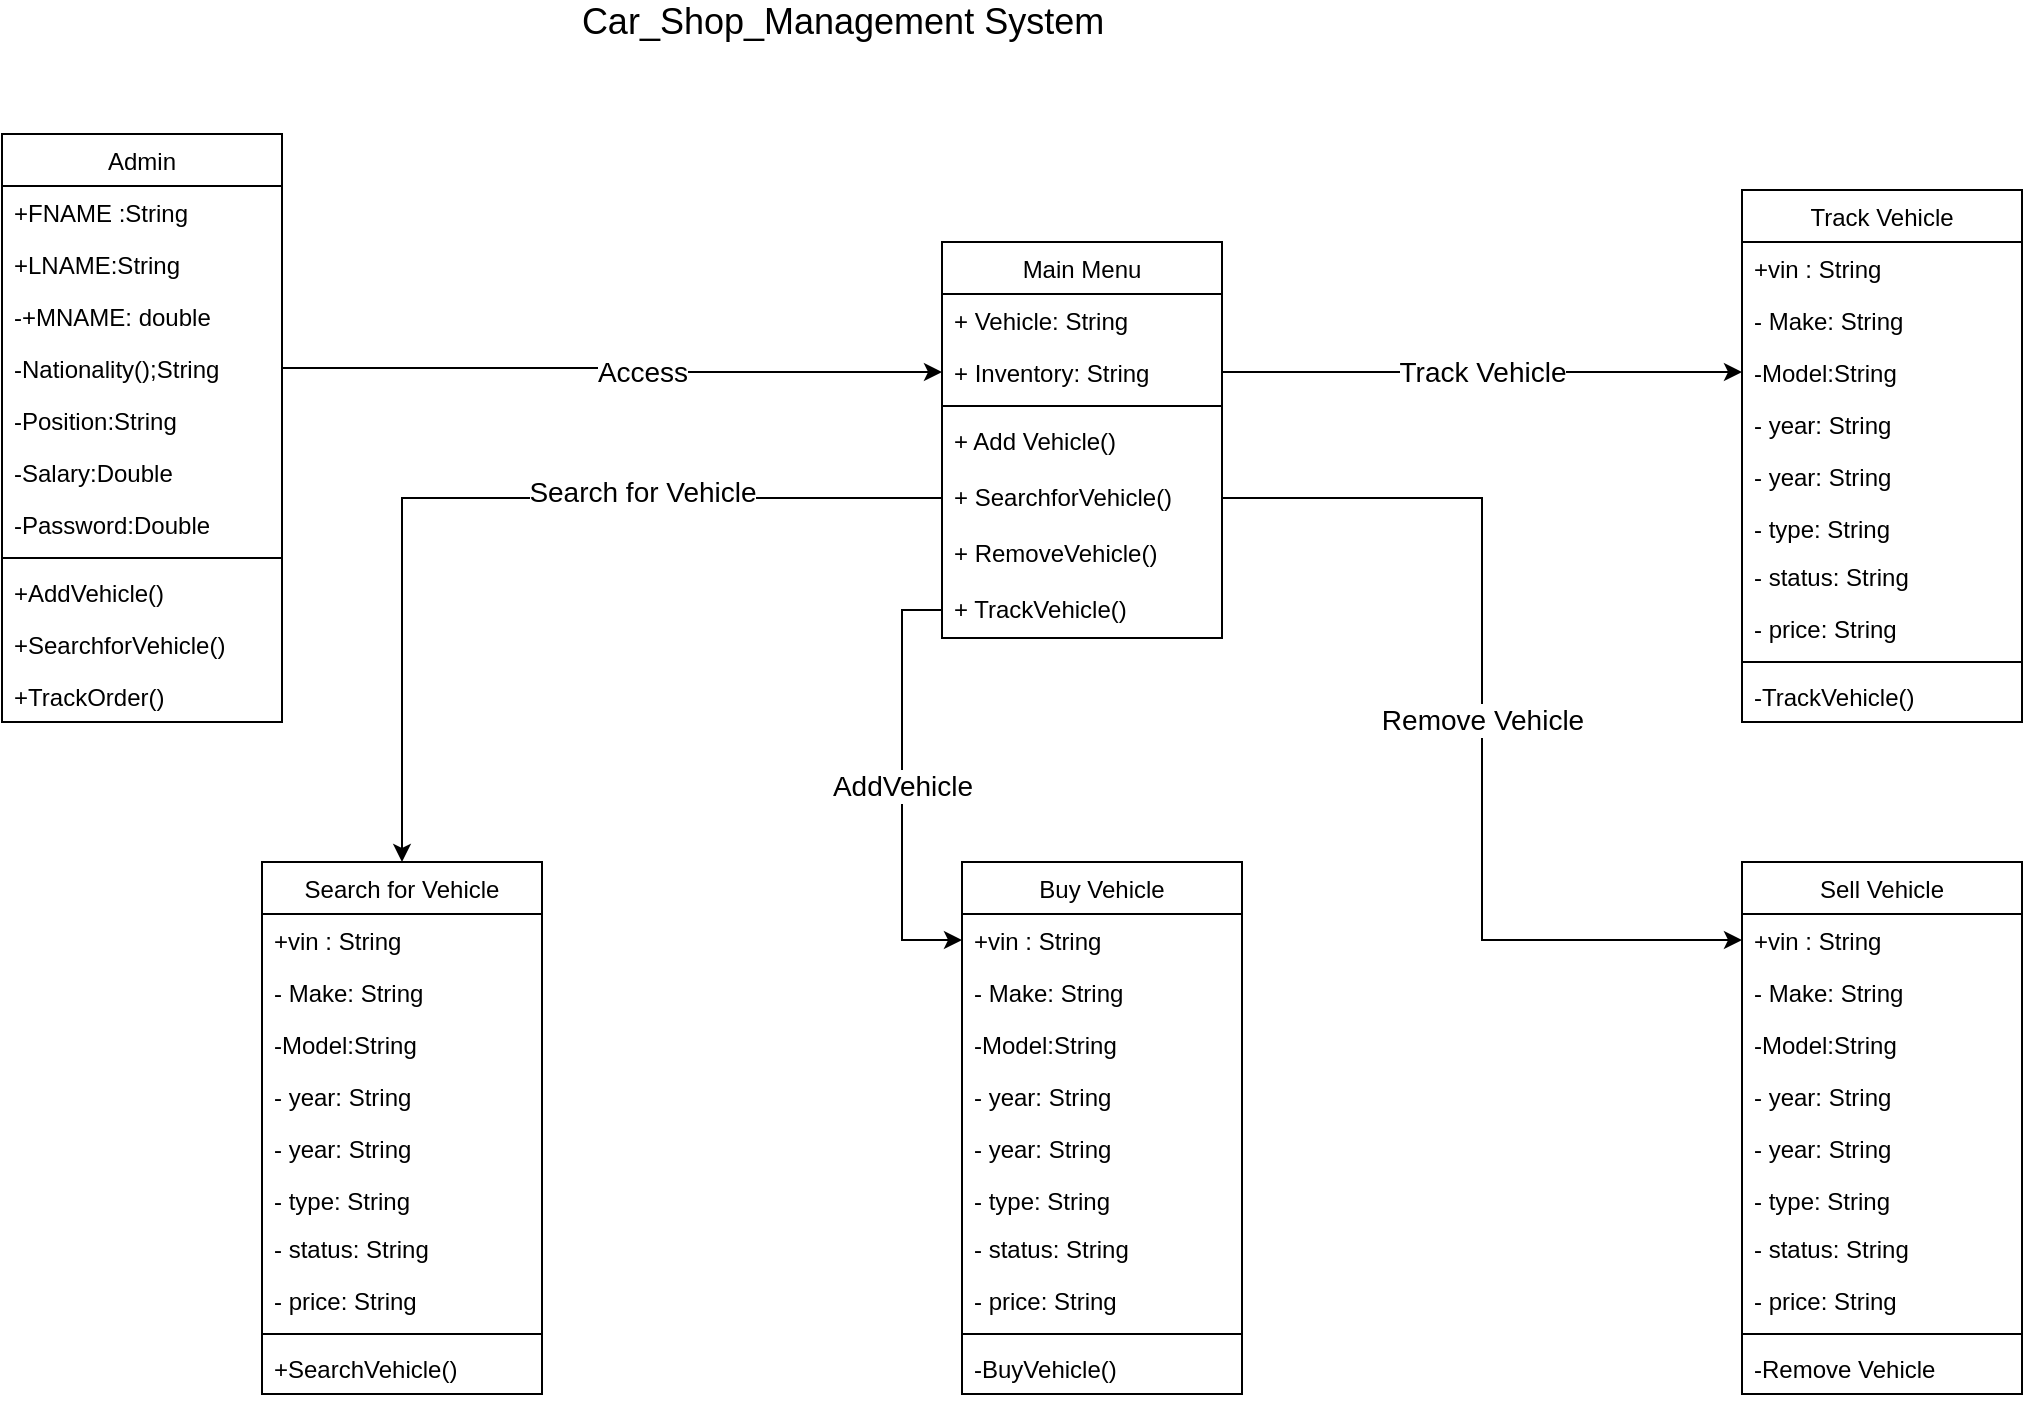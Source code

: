 <mxfile version="13.9.9" type="device"><diagram id="ahn13nmDYnHnaLoMrVTF" name="Page-1"><mxGraphModel dx="1022" dy="2143" grid="1" gridSize="10" guides="1" tooltips="1" connect="1" arrows="1" fold="1" page="1" pageScale="1" pageWidth="1169" pageHeight="827" math="0" shadow="0"><root><mxCell id="0"/><mxCell id="1" parent="0"/><mxCell id="nqR-HHkFDcryoS7Fd131-2" value="Admin" style="swimlane;fontStyle=0;childLayout=stackLayout;horizontal=1;startSize=26;fillColor=none;horizontalStack=0;resizeParent=1;resizeParentMax=0;resizeLast=0;collapsible=1;marginBottom=0;" parent="1" vertex="1"><mxGeometry x="90" y="-1534" width="140" height="294" as="geometry"/></mxCell><mxCell id="nqR-HHkFDcryoS7Fd131-3" value="+FNAME :String" style="text;strokeColor=none;fillColor=none;align=left;verticalAlign=top;spacingLeft=4;spacingRight=4;overflow=hidden;rotatable=0;points=[[0,0.5],[1,0.5]];portConstraint=eastwest;" parent="nqR-HHkFDcryoS7Fd131-2" vertex="1"><mxGeometry y="26" width="140" height="26" as="geometry"/></mxCell><mxCell id="nqR-HHkFDcryoS7Fd131-4" value="+LNAME:String" style="text;strokeColor=none;fillColor=none;align=left;verticalAlign=top;spacingLeft=4;spacingRight=4;overflow=hidden;rotatable=0;points=[[0,0.5],[1,0.5]];portConstraint=eastwest;" parent="nqR-HHkFDcryoS7Fd131-2" vertex="1"><mxGeometry y="52" width="140" height="26" as="geometry"/></mxCell><mxCell id="nqR-HHkFDcryoS7Fd131-5" value="-+MNAME: double&#10;" style="text;strokeColor=none;fillColor=none;align=left;verticalAlign=top;spacingLeft=4;spacingRight=4;overflow=hidden;rotatable=0;points=[[0,0.5],[1,0.5]];portConstraint=eastwest;" parent="nqR-HHkFDcryoS7Fd131-2" vertex="1"><mxGeometry y="78" width="140" height="26" as="geometry"/></mxCell><mxCell id="nqR-HHkFDcryoS7Fd131-30" value="-Nationality();String&#10;" style="text;strokeColor=none;fillColor=none;align=left;verticalAlign=top;spacingLeft=4;spacingRight=4;overflow=hidden;rotatable=0;points=[[0,0.5],[1,0.5]];portConstraint=eastwest;" parent="nqR-HHkFDcryoS7Fd131-2" vertex="1"><mxGeometry y="104" width="140" height="26" as="geometry"/></mxCell><mxCell id="nqR-HHkFDcryoS7Fd131-38" value="-Position:String" style="text;strokeColor=none;fillColor=none;align=left;verticalAlign=top;spacingLeft=4;spacingRight=4;overflow=hidden;rotatable=0;points=[[0,0.5],[1,0.5]];portConstraint=eastwest;" parent="nqR-HHkFDcryoS7Fd131-2" vertex="1"><mxGeometry y="130" width="140" height="26" as="geometry"/></mxCell><mxCell id="nqR-HHkFDcryoS7Fd131-40" value="-Salary:Double&#10;" style="text;strokeColor=none;fillColor=none;align=left;verticalAlign=top;spacingLeft=4;spacingRight=4;overflow=hidden;rotatable=0;points=[[0,0.5],[1,0.5]];portConstraint=eastwest;" parent="nqR-HHkFDcryoS7Fd131-2" vertex="1"><mxGeometry y="156" width="140" height="26" as="geometry"/></mxCell><mxCell id="nqR-HHkFDcryoS7Fd131-41" value="-Password:Double" style="text;strokeColor=none;fillColor=none;align=left;verticalAlign=top;spacingLeft=4;spacingRight=4;overflow=hidden;rotatable=0;points=[[0,0.5],[1,0.5]];portConstraint=eastwest;" parent="nqR-HHkFDcryoS7Fd131-2" vertex="1"><mxGeometry y="182" width="140" height="26" as="geometry"/></mxCell><mxCell id="nqR-HHkFDcryoS7Fd131-42" value="" style="line;strokeWidth=1;fillColor=none;align=left;verticalAlign=middle;spacingTop=-1;spacingLeft=3;spacingRight=3;rotatable=0;labelPosition=right;points=[];portConstraint=eastwest;" parent="nqR-HHkFDcryoS7Fd131-2" vertex="1"><mxGeometry y="208" width="140" height="8" as="geometry"/></mxCell><mxCell id="sUNKbx8qKBXK_-HkQWim-8" value="+AddVehicle()" style="text;strokeColor=none;fillColor=none;align=left;verticalAlign=top;spacingLeft=4;spacingRight=4;overflow=hidden;rotatable=0;points=[[0,0.5],[1,0.5]];portConstraint=eastwest;" vertex="1" parent="nqR-HHkFDcryoS7Fd131-2"><mxGeometry y="216" width="140" height="26" as="geometry"/></mxCell><mxCell id="sUNKbx8qKBXK_-HkQWim-9" value="+SearchforVehicle()" style="text;strokeColor=none;fillColor=none;align=left;verticalAlign=top;spacingLeft=4;spacingRight=4;overflow=hidden;rotatable=0;points=[[0,0.5],[1,0.5]];portConstraint=eastwest;" vertex="1" parent="nqR-HHkFDcryoS7Fd131-2"><mxGeometry y="242" width="140" height="26" as="geometry"/></mxCell><mxCell id="sUNKbx8qKBXK_-HkQWim-11" value="+TrackOrder()" style="text;strokeColor=none;fillColor=none;align=left;verticalAlign=top;spacingLeft=4;spacingRight=4;overflow=hidden;rotatable=0;points=[[0,0.5],[1,0.5]];portConstraint=eastwest;" vertex="1" parent="nqR-HHkFDcryoS7Fd131-2"><mxGeometry y="268" width="140" height="26" as="geometry"/></mxCell><mxCell id="nqR-HHkFDcryoS7Fd131-44" value="Main Menu" style="swimlane;fontStyle=0;childLayout=stackLayout;horizontal=1;startSize=26;fillColor=none;horizontalStack=0;resizeParent=1;resizeParentMax=0;resizeLast=0;collapsible=1;marginBottom=0;" parent="1" vertex="1"><mxGeometry x="560" y="-1480" width="140" height="198" as="geometry"/></mxCell><mxCell id="nqR-HHkFDcryoS7Fd131-45" value="+ Vehicle: String" style="text;strokeColor=none;fillColor=none;align=left;verticalAlign=top;spacingLeft=4;spacingRight=4;overflow=hidden;rotatable=0;points=[[0,0.5],[1,0.5]];portConstraint=eastwest;" parent="nqR-HHkFDcryoS7Fd131-44" vertex="1"><mxGeometry y="26" width="140" height="26" as="geometry"/></mxCell><mxCell id="nqR-HHkFDcryoS7Fd131-46" value="+ Inventory: String" style="text;strokeColor=none;fillColor=none;align=left;verticalAlign=top;spacingLeft=4;spacingRight=4;overflow=hidden;rotatable=0;points=[[0,0.5],[1,0.5]];portConstraint=eastwest;" parent="nqR-HHkFDcryoS7Fd131-44" vertex="1"><mxGeometry y="52" width="140" height="26" as="geometry"/></mxCell><mxCell id="nqR-HHkFDcryoS7Fd131-48" value="" style="line;strokeWidth=1;fillColor=none;align=left;verticalAlign=middle;spacingTop=-1;spacingLeft=3;spacingRight=3;rotatable=0;labelPosition=right;points=[];portConstraint=eastwest;" parent="nqR-HHkFDcryoS7Fd131-44" vertex="1"><mxGeometry y="78" width="140" height="8" as="geometry"/></mxCell><mxCell id="nqR-HHkFDcryoS7Fd131-49" value="+ Add Vehicle()" style="text;strokeColor=none;fillColor=none;align=left;verticalAlign=top;spacingLeft=4;spacingRight=4;overflow=hidden;rotatable=0;points=[[0,0.5],[1,0.5]];portConstraint=eastwest;" parent="nqR-HHkFDcryoS7Fd131-44" vertex="1"><mxGeometry y="86" width="140" height="28" as="geometry"/></mxCell><mxCell id="sUNKbx8qKBXK_-HkQWim-5" value="+ SearchforVehicle()" style="text;strokeColor=none;fillColor=none;align=left;verticalAlign=top;spacingLeft=4;spacingRight=4;overflow=hidden;rotatable=0;points=[[0,0.5],[1,0.5]];portConstraint=eastwest;" vertex="1" parent="nqR-HHkFDcryoS7Fd131-44"><mxGeometry y="114" width="140" height="28" as="geometry"/></mxCell><mxCell id="sUNKbx8qKBXK_-HkQWim-6" value="+ RemoveVehicle()" style="text;strokeColor=none;fillColor=none;align=left;verticalAlign=top;spacingLeft=4;spacingRight=4;overflow=hidden;rotatable=0;points=[[0,0.5],[1,0.5]];portConstraint=eastwest;" vertex="1" parent="nqR-HHkFDcryoS7Fd131-44"><mxGeometry y="142" width="140" height="28" as="geometry"/></mxCell><mxCell id="sUNKbx8qKBXK_-HkQWim-7" value="+ TrackVehicle()" style="text;strokeColor=none;fillColor=none;align=left;verticalAlign=top;spacingLeft=4;spacingRight=4;overflow=hidden;rotatable=0;points=[[0,0.5],[1,0.5]];portConstraint=eastwest;" vertex="1" parent="nqR-HHkFDcryoS7Fd131-44"><mxGeometry y="170" width="140" height="28" as="geometry"/></mxCell><mxCell id="nqR-HHkFDcryoS7Fd131-55" value="Search for Vehicle" style="swimlane;fontStyle=0;childLayout=stackLayout;horizontal=1;startSize=26;fillColor=none;horizontalStack=0;resizeParent=1;resizeParentMax=0;resizeLast=0;collapsible=1;marginBottom=0;" parent="1" vertex="1"><mxGeometry x="220" y="-1170" width="140" height="266" as="geometry"/></mxCell><mxCell id="nqR-HHkFDcryoS7Fd131-56" value="+vin : String" style="text;strokeColor=none;fillColor=none;align=left;verticalAlign=top;spacingLeft=4;spacingRight=4;overflow=hidden;rotatable=0;points=[[0,0.5],[1,0.5]];portConstraint=eastwest;" parent="nqR-HHkFDcryoS7Fd131-55" vertex="1"><mxGeometry y="26" width="140" height="26" as="geometry"/></mxCell><mxCell id="nqR-HHkFDcryoS7Fd131-57" value="- Make: String" style="text;strokeColor=none;fillColor=none;align=left;verticalAlign=top;spacingLeft=4;spacingRight=4;overflow=hidden;rotatable=0;points=[[0,0.5],[1,0.5]];portConstraint=eastwest;" parent="nqR-HHkFDcryoS7Fd131-55" vertex="1"><mxGeometry y="52" width="140" height="26" as="geometry"/></mxCell><mxCell id="nqR-HHkFDcryoS7Fd131-58" value="-Model:String" style="text;strokeColor=none;fillColor=none;align=left;verticalAlign=top;spacingLeft=4;spacingRight=4;overflow=hidden;rotatable=0;points=[[0,0.5],[1,0.5]];portConstraint=eastwest;" parent="nqR-HHkFDcryoS7Fd131-55" vertex="1"><mxGeometry y="78" width="140" height="26" as="geometry"/></mxCell><mxCell id="nqR-HHkFDcryoS7Fd131-60" value="- year: String" style="text;strokeColor=none;fillColor=none;align=left;verticalAlign=top;spacingLeft=4;spacingRight=4;overflow=hidden;rotatable=0;points=[[0,0.5],[1,0.5]];portConstraint=eastwest;" parent="nqR-HHkFDcryoS7Fd131-55" vertex="1"><mxGeometry y="104" width="140" height="26" as="geometry"/></mxCell><mxCell id="sUNKbx8qKBXK_-HkQWim-13" value="- year: String" style="text;strokeColor=none;fillColor=none;align=left;verticalAlign=top;spacingLeft=4;spacingRight=4;overflow=hidden;rotatable=0;points=[[0,0.5],[1,0.5]];portConstraint=eastwest;" vertex="1" parent="nqR-HHkFDcryoS7Fd131-55"><mxGeometry y="130" width="140" height="26" as="geometry"/></mxCell><mxCell id="sUNKbx8qKBXK_-HkQWim-14" value="- type: String" style="text;strokeColor=none;fillColor=none;align=left;verticalAlign=top;spacingLeft=4;spacingRight=4;overflow=hidden;rotatable=0;points=[[0,0.5],[1,0.5]];portConstraint=eastwest;" vertex="1" parent="nqR-HHkFDcryoS7Fd131-55"><mxGeometry y="156" width="140" height="24" as="geometry"/></mxCell><mxCell id="sUNKbx8qKBXK_-HkQWim-15" value="- status: String" style="text;strokeColor=none;fillColor=none;align=left;verticalAlign=top;spacingLeft=4;spacingRight=4;overflow=hidden;rotatable=0;points=[[0,0.5],[1,0.5]];portConstraint=eastwest;" vertex="1" parent="nqR-HHkFDcryoS7Fd131-55"><mxGeometry y="180" width="140" height="26" as="geometry"/></mxCell><mxCell id="sUNKbx8qKBXK_-HkQWim-16" value="- price: String" style="text;strokeColor=none;fillColor=none;align=left;verticalAlign=top;spacingLeft=4;spacingRight=4;overflow=hidden;rotatable=0;points=[[0,0.5],[1,0.5]];portConstraint=eastwest;" vertex="1" parent="nqR-HHkFDcryoS7Fd131-55"><mxGeometry y="206" width="140" height="26" as="geometry"/></mxCell><mxCell id="nqR-HHkFDcryoS7Fd131-59" value="" style="line;strokeWidth=1;fillColor=none;align=left;verticalAlign=middle;spacingTop=-1;spacingLeft=3;spacingRight=3;rotatable=0;labelPosition=right;points=[];portConstraint=eastwest;" parent="nqR-HHkFDcryoS7Fd131-55" vertex="1"><mxGeometry y="232" width="140" height="8" as="geometry"/></mxCell><mxCell id="sUNKbx8qKBXK_-HkQWim-18" value="+SearchVehicle()" style="text;strokeColor=none;fillColor=none;align=left;verticalAlign=top;spacingLeft=4;spacingRight=4;overflow=hidden;rotatable=0;points=[[0,0.5],[1,0.5]];portConstraint=eastwest;" vertex="1" parent="nqR-HHkFDcryoS7Fd131-55"><mxGeometry y="240" width="140" height="26" as="geometry"/></mxCell><mxCell id="sUNKbx8qKBXK_-HkQWim-1" value="&lt;font style=&quot;font-size: 18px&quot;&gt;Car_Shop_Management System&lt;/font&gt;" style="text;html=1;align=center;verticalAlign=middle;resizable=0;points=[];autosize=1;" vertex="1" parent="1"><mxGeometry x="370" y="-1600" width="280" height="20" as="geometry"/></mxCell><mxCell id="sUNKbx8qKBXK_-HkQWim-20" value="Track Vehicle" style="swimlane;fontStyle=0;childLayout=stackLayout;horizontal=1;startSize=26;fillColor=none;horizontalStack=0;resizeParent=1;resizeParentMax=0;resizeLast=0;collapsible=1;marginBottom=0;" vertex="1" parent="1"><mxGeometry x="960" y="-1506" width="140" height="266" as="geometry"/></mxCell><mxCell id="sUNKbx8qKBXK_-HkQWim-21" value="+vin : String" style="text;strokeColor=none;fillColor=none;align=left;verticalAlign=top;spacingLeft=4;spacingRight=4;overflow=hidden;rotatable=0;points=[[0,0.5],[1,0.5]];portConstraint=eastwest;" vertex="1" parent="sUNKbx8qKBXK_-HkQWim-20"><mxGeometry y="26" width="140" height="26" as="geometry"/></mxCell><mxCell id="sUNKbx8qKBXK_-HkQWim-22" value="- Make: String" style="text;strokeColor=none;fillColor=none;align=left;verticalAlign=top;spacingLeft=4;spacingRight=4;overflow=hidden;rotatable=0;points=[[0,0.5],[1,0.5]];portConstraint=eastwest;" vertex="1" parent="sUNKbx8qKBXK_-HkQWim-20"><mxGeometry y="52" width="140" height="26" as="geometry"/></mxCell><mxCell id="sUNKbx8qKBXK_-HkQWim-23" value="-Model:String" style="text;strokeColor=none;fillColor=none;align=left;verticalAlign=top;spacingLeft=4;spacingRight=4;overflow=hidden;rotatable=0;points=[[0,0.5],[1,0.5]];portConstraint=eastwest;" vertex="1" parent="sUNKbx8qKBXK_-HkQWim-20"><mxGeometry y="78" width="140" height="26" as="geometry"/></mxCell><mxCell id="sUNKbx8qKBXK_-HkQWim-24" value="- year: String" style="text;strokeColor=none;fillColor=none;align=left;verticalAlign=top;spacingLeft=4;spacingRight=4;overflow=hidden;rotatable=0;points=[[0,0.5],[1,0.5]];portConstraint=eastwest;" vertex="1" parent="sUNKbx8qKBXK_-HkQWim-20"><mxGeometry y="104" width="140" height="26" as="geometry"/></mxCell><mxCell id="sUNKbx8qKBXK_-HkQWim-25" value="- year: String" style="text;strokeColor=none;fillColor=none;align=left;verticalAlign=top;spacingLeft=4;spacingRight=4;overflow=hidden;rotatable=0;points=[[0,0.5],[1,0.5]];portConstraint=eastwest;" vertex="1" parent="sUNKbx8qKBXK_-HkQWim-20"><mxGeometry y="130" width="140" height="26" as="geometry"/></mxCell><mxCell id="sUNKbx8qKBXK_-HkQWim-26" value="- type: String" style="text;strokeColor=none;fillColor=none;align=left;verticalAlign=top;spacingLeft=4;spacingRight=4;overflow=hidden;rotatable=0;points=[[0,0.5],[1,0.5]];portConstraint=eastwest;" vertex="1" parent="sUNKbx8qKBXK_-HkQWim-20"><mxGeometry y="156" width="140" height="24" as="geometry"/></mxCell><mxCell id="sUNKbx8qKBXK_-HkQWim-27" value="- status: String" style="text;strokeColor=none;fillColor=none;align=left;verticalAlign=top;spacingLeft=4;spacingRight=4;overflow=hidden;rotatable=0;points=[[0,0.5],[1,0.5]];portConstraint=eastwest;" vertex="1" parent="sUNKbx8qKBXK_-HkQWim-20"><mxGeometry y="180" width="140" height="26" as="geometry"/></mxCell><mxCell id="sUNKbx8qKBXK_-HkQWim-28" value="- price: String" style="text;strokeColor=none;fillColor=none;align=left;verticalAlign=top;spacingLeft=4;spacingRight=4;overflow=hidden;rotatable=0;points=[[0,0.5],[1,0.5]];portConstraint=eastwest;" vertex="1" parent="sUNKbx8qKBXK_-HkQWim-20"><mxGeometry y="206" width="140" height="26" as="geometry"/></mxCell><mxCell id="sUNKbx8qKBXK_-HkQWim-29" value="" style="line;strokeWidth=1;fillColor=none;align=left;verticalAlign=middle;spacingTop=-1;spacingLeft=3;spacingRight=3;rotatable=0;labelPosition=right;points=[];portConstraint=eastwest;" vertex="1" parent="sUNKbx8qKBXK_-HkQWim-20"><mxGeometry y="232" width="140" height="8" as="geometry"/></mxCell><mxCell id="sUNKbx8qKBXK_-HkQWim-30" value="-TrackVehicle()" style="text;strokeColor=none;fillColor=none;align=left;verticalAlign=top;spacingLeft=4;spacingRight=4;overflow=hidden;rotatable=0;points=[[0,0.5],[1,0.5]];portConstraint=eastwest;" vertex="1" parent="sUNKbx8qKBXK_-HkQWim-20"><mxGeometry y="240" width="140" height="26" as="geometry"/></mxCell><mxCell id="sUNKbx8qKBXK_-HkQWim-31" value="Sell Vehicle" style="swimlane;fontStyle=0;childLayout=stackLayout;horizontal=1;startSize=26;fillColor=none;horizontalStack=0;resizeParent=1;resizeParentMax=0;resizeLast=0;collapsible=1;marginBottom=0;" vertex="1" parent="1"><mxGeometry x="960" y="-1170" width="140" height="266" as="geometry"/></mxCell><mxCell id="sUNKbx8qKBXK_-HkQWim-32" value="+vin : String" style="text;strokeColor=none;fillColor=none;align=left;verticalAlign=top;spacingLeft=4;spacingRight=4;overflow=hidden;rotatable=0;points=[[0,0.5],[1,0.5]];portConstraint=eastwest;" vertex="1" parent="sUNKbx8qKBXK_-HkQWim-31"><mxGeometry y="26" width="140" height="26" as="geometry"/></mxCell><mxCell id="sUNKbx8qKBXK_-HkQWim-33" value="- Make: String" style="text;strokeColor=none;fillColor=none;align=left;verticalAlign=top;spacingLeft=4;spacingRight=4;overflow=hidden;rotatable=0;points=[[0,0.5],[1,0.5]];portConstraint=eastwest;" vertex="1" parent="sUNKbx8qKBXK_-HkQWim-31"><mxGeometry y="52" width="140" height="26" as="geometry"/></mxCell><mxCell id="sUNKbx8qKBXK_-HkQWim-34" value="-Model:String" style="text;strokeColor=none;fillColor=none;align=left;verticalAlign=top;spacingLeft=4;spacingRight=4;overflow=hidden;rotatable=0;points=[[0,0.5],[1,0.5]];portConstraint=eastwest;" vertex="1" parent="sUNKbx8qKBXK_-HkQWim-31"><mxGeometry y="78" width="140" height="26" as="geometry"/></mxCell><mxCell id="sUNKbx8qKBXK_-HkQWim-35" value="- year: String" style="text;strokeColor=none;fillColor=none;align=left;verticalAlign=top;spacingLeft=4;spacingRight=4;overflow=hidden;rotatable=0;points=[[0,0.5],[1,0.5]];portConstraint=eastwest;" vertex="1" parent="sUNKbx8qKBXK_-HkQWim-31"><mxGeometry y="104" width="140" height="26" as="geometry"/></mxCell><mxCell id="sUNKbx8qKBXK_-HkQWim-36" value="- year: String" style="text;strokeColor=none;fillColor=none;align=left;verticalAlign=top;spacingLeft=4;spacingRight=4;overflow=hidden;rotatable=0;points=[[0,0.5],[1,0.5]];portConstraint=eastwest;" vertex="1" parent="sUNKbx8qKBXK_-HkQWim-31"><mxGeometry y="130" width="140" height="26" as="geometry"/></mxCell><mxCell id="sUNKbx8qKBXK_-HkQWim-37" value="- type: String" style="text;strokeColor=none;fillColor=none;align=left;verticalAlign=top;spacingLeft=4;spacingRight=4;overflow=hidden;rotatable=0;points=[[0,0.5],[1,0.5]];portConstraint=eastwest;" vertex="1" parent="sUNKbx8qKBXK_-HkQWim-31"><mxGeometry y="156" width="140" height="24" as="geometry"/></mxCell><mxCell id="sUNKbx8qKBXK_-HkQWim-38" value="- status: String" style="text;strokeColor=none;fillColor=none;align=left;verticalAlign=top;spacingLeft=4;spacingRight=4;overflow=hidden;rotatable=0;points=[[0,0.5],[1,0.5]];portConstraint=eastwest;" vertex="1" parent="sUNKbx8qKBXK_-HkQWim-31"><mxGeometry y="180" width="140" height="26" as="geometry"/></mxCell><mxCell id="sUNKbx8qKBXK_-HkQWim-39" value="- price: String" style="text;strokeColor=none;fillColor=none;align=left;verticalAlign=top;spacingLeft=4;spacingRight=4;overflow=hidden;rotatable=0;points=[[0,0.5],[1,0.5]];portConstraint=eastwest;" vertex="1" parent="sUNKbx8qKBXK_-HkQWim-31"><mxGeometry y="206" width="140" height="26" as="geometry"/></mxCell><mxCell id="sUNKbx8qKBXK_-HkQWim-40" value="" style="line;strokeWidth=1;fillColor=none;align=left;verticalAlign=middle;spacingTop=-1;spacingLeft=3;spacingRight=3;rotatable=0;labelPosition=right;points=[];portConstraint=eastwest;" vertex="1" parent="sUNKbx8qKBXK_-HkQWim-31"><mxGeometry y="232" width="140" height="8" as="geometry"/></mxCell><mxCell id="sUNKbx8qKBXK_-HkQWim-41" value="-Remove Vehicle" style="text;strokeColor=none;fillColor=none;align=left;verticalAlign=top;spacingLeft=4;spacingRight=4;overflow=hidden;rotatable=0;points=[[0,0.5],[1,0.5]];portConstraint=eastwest;" vertex="1" parent="sUNKbx8qKBXK_-HkQWim-31"><mxGeometry y="240" width="140" height="26" as="geometry"/></mxCell><mxCell id="sUNKbx8qKBXK_-HkQWim-43" value="Buy Vehicle" style="swimlane;fontStyle=0;childLayout=stackLayout;horizontal=1;startSize=26;fillColor=none;horizontalStack=0;resizeParent=1;resizeParentMax=0;resizeLast=0;collapsible=1;marginBottom=0;" vertex="1" parent="1"><mxGeometry x="570" y="-1170" width="140" height="266" as="geometry"/></mxCell><mxCell id="sUNKbx8qKBXK_-HkQWim-44" value="+vin : String" style="text;strokeColor=none;fillColor=none;align=left;verticalAlign=top;spacingLeft=4;spacingRight=4;overflow=hidden;rotatable=0;points=[[0,0.5],[1,0.5]];portConstraint=eastwest;" vertex="1" parent="sUNKbx8qKBXK_-HkQWim-43"><mxGeometry y="26" width="140" height="26" as="geometry"/></mxCell><mxCell id="sUNKbx8qKBXK_-HkQWim-45" value="- Make: String" style="text;strokeColor=none;fillColor=none;align=left;verticalAlign=top;spacingLeft=4;spacingRight=4;overflow=hidden;rotatable=0;points=[[0,0.5],[1,0.5]];portConstraint=eastwest;" vertex="1" parent="sUNKbx8qKBXK_-HkQWim-43"><mxGeometry y="52" width="140" height="26" as="geometry"/></mxCell><mxCell id="sUNKbx8qKBXK_-HkQWim-46" value="-Model:String" style="text;strokeColor=none;fillColor=none;align=left;verticalAlign=top;spacingLeft=4;spacingRight=4;overflow=hidden;rotatable=0;points=[[0,0.5],[1,0.5]];portConstraint=eastwest;" vertex="1" parent="sUNKbx8qKBXK_-HkQWim-43"><mxGeometry y="78" width="140" height="26" as="geometry"/></mxCell><mxCell id="sUNKbx8qKBXK_-HkQWim-47" value="- year: String" style="text;strokeColor=none;fillColor=none;align=left;verticalAlign=top;spacingLeft=4;spacingRight=4;overflow=hidden;rotatable=0;points=[[0,0.5],[1,0.5]];portConstraint=eastwest;" vertex="1" parent="sUNKbx8qKBXK_-HkQWim-43"><mxGeometry y="104" width="140" height="26" as="geometry"/></mxCell><mxCell id="sUNKbx8qKBXK_-HkQWim-48" value="- year: String" style="text;strokeColor=none;fillColor=none;align=left;verticalAlign=top;spacingLeft=4;spacingRight=4;overflow=hidden;rotatable=0;points=[[0,0.5],[1,0.5]];portConstraint=eastwest;" vertex="1" parent="sUNKbx8qKBXK_-HkQWim-43"><mxGeometry y="130" width="140" height="26" as="geometry"/></mxCell><mxCell id="sUNKbx8qKBXK_-HkQWim-49" value="- type: String" style="text;strokeColor=none;fillColor=none;align=left;verticalAlign=top;spacingLeft=4;spacingRight=4;overflow=hidden;rotatable=0;points=[[0,0.5],[1,0.5]];portConstraint=eastwest;" vertex="1" parent="sUNKbx8qKBXK_-HkQWim-43"><mxGeometry y="156" width="140" height="24" as="geometry"/></mxCell><mxCell id="sUNKbx8qKBXK_-HkQWim-50" value="- status: String" style="text;strokeColor=none;fillColor=none;align=left;verticalAlign=top;spacingLeft=4;spacingRight=4;overflow=hidden;rotatable=0;points=[[0,0.5],[1,0.5]];portConstraint=eastwest;" vertex="1" parent="sUNKbx8qKBXK_-HkQWim-43"><mxGeometry y="180" width="140" height="26" as="geometry"/></mxCell><mxCell id="sUNKbx8qKBXK_-HkQWim-51" value="- price: String" style="text;strokeColor=none;fillColor=none;align=left;verticalAlign=top;spacingLeft=4;spacingRight=4;overflow=hidden;rotatable=0;points=[[0,0.5],[1,0.5]];portConstraint=eastwest;" vertex="1" parent="sUNKbx8qKBXK_-HkQWim-43"><mxGeometry y="206" width="140" height="26" as="geometry"/></mxCell><mxCell id="sUNKbx8qKBXK_-HkQWim-52" value="" style="line;strokeWidth=1;fillColor=none;align=left;verticalAlign=middle;spacingTop=-1;spacingLeft=3;spacingRight=3;rotatable=0;labelPosition=right;points=[];portConstraint=eastwest;" vertex="1" parent="sUNKbx8qKBXK_-HkQWim-43"><mxGeometry y="232" width="140" height="8" as="geometry"/></mxCell><mxCell id="sUNKbx8qKBXK_-HkQWim-53" value="-BuyVehicle()" style="text;strokeColor=none;fillColor=none;align=left;verticalAlign=top;spacingLeft=4;spacingRight=4;overflow=hidden;rotatable=0;points=[[0,0.5],[1,0.5]];portConstraint=eastwest;" vertex="1" parent="sUNKbx8qKBXK_-HkQWim-43"><mxGeometry y="240" width="140" height="26" as="geometry"/></mxCell><mxCell id="sUNKbx8qKBXK_-HkQWim-56" style="edgeStyle=orthogonalEdgeStyle;rounded=0;orthogonalLoop=1;jettySize=auto;html=1;exitX=1;exitY=0.5;exitDx=0;exitDy=0;entryX=0;entryY=0.5;entryDx=0;entryDy=0;" edge="1" parent="1" source="nqR-HHkFDcryoS7Fd131-30" target="nqR-HHkFDcryoS7Fd131-46"><mxGeometry relative="1" as="geometry"/></mxCell><mxCell id="sUNKbx8qKBXK_-HkQWim-57" value="&lt;font style=&quot;font-size: 14px&quot;&gt;Access&lt;/font&gt;" style="edgeLabel;html=1;align=center;verticalAlign=middle;resizable=0;points=[];" vertex="1" connectable="0" parent="sUNKbx8qKBXK_-HkQWim-56"><mxGeometry x="0.092" relative="1" as="geometry"><mxPoint as="offset"/></mxGeometry></mxCell><mxCell id="sUNKbx8qKBXK_-HkQWim-58" value="&lt;font style=&quot;font-size: 14px&quot;&gt;Track Vehicle&lt;/font&gt;" style="edgeStyle=orthogonalEdgeStyle;rounded=0;orthogonalLoop=1;jettySize=auto;html=1;exitX=1;exitY=0.5;exitDx=0;exitDy=0;entryX=0;entryY=0.5;entryDx=0;entryDy=0;" edge="1" parent="1" source="nqR-HHkFDcryoS7Fd131-46" target="sUNKbx8qKBXK_-HkQWim-23"><mxGeometry relative="1" as="geometry"/></mxCell><mxCell id="sUNKbx8qKBXK_-HkQWim-59" value="&lt;font style=&quot;font-size: 14px&quot;&gt;Remove Vehicle&lt;/font&gt;" style="edgeStyle=orthogonalEdgeStyle;rounded=0;orthogonalLoop=1;jettySize=auto;html=1;exitX=1;exitY=0.5;exitDx=0;exitDy=0;entryX=0;entryY=0.5;entryDx=0;entryDy=0;" edge="1" parent="1" source="sUNKbx8qKBXK_-HkQWim-5" target="sUNKbx8qKBXK_-HkQWim-32"><mxGeometry relative="1" as="geometry"/></mxCell><mxCell id="sUNKbx8qKBXK_-HkQWim-60" value="&lt;font style=&quot;font-size: 14px&quot;&gt;AddVehicle&lt;/font&gt;" style="edgeStyle=orthogonalEdgeStyle;rounded=0;orthogonalLoop=1;jettySize=auto;html=1;exitX=0;exitY=0.5;exitDx=0;exitDy=0;entryX=0;entryY=0.5;entryDx=0;entryDy=0;" edge="1" parent="1" source="sUNKbx8qKBXK_-HkQWim-7" target="sUNKbx8qKBXK_-HkQWim-44"><mxGeometry relative="1" as="geometry"/></mxCell><mxCell id="sUNKbx8qKBXK_-HkQWim-61" style="edgeStyle=orthogonalEdgeStyle;rounded=0;orthogonalLoop=1;jettySize=auto;html=1;exitX=0;exitY=0.5;exitDx=0;exitDy=0;entryX=0.5;entryY=0;entryDx=0;entryDy=0;" edge="1" parent="1" source="sUNKbx8qKBXK_-HkQWim-5" target="nqR-HHkFDcryoS7Fd131-55"><mxGeometry relative="1" as="geometry"/></mxCell><mxCell id="sUNKbx8qKBXK_-HkQWim-62" value="&lt;font style=&quot;font-size: 14px&quot;&gt;Search for Vehicle&lt;/font&gt;" style="edgeLabel;html=1;align=center;verticalAlign=middle;resizable=0;points=[];" vertex="1" connectable="0" parent="sUNKbx8qKBXK_-HkQWim-61"><mxGeometry x="-0.333" y="-3" relative="1" as="geometry"><mxPoint as="offset"/></mxGeometry></mxCell></root></mxGraphModel></diagram></mxfile>